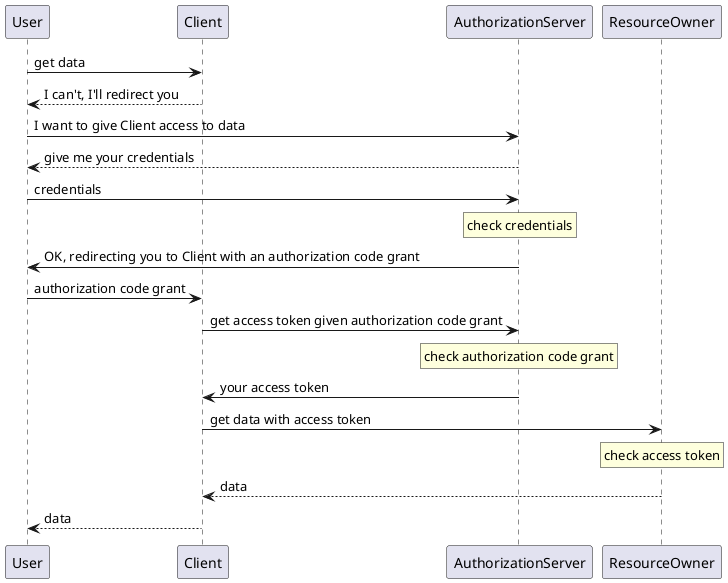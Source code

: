 @startuml
User -> Client:  get data
Client --> User: I can't, I'll redirect you
User -> AuthorizationServer: I want to give Client access to data
AuthorizationServer --> User: give me your credentials
User -> AuthorizationServer: credentials
rnote over AuthorizationServer
  check credentials
endrnote
AuthorizationServer -> User: OK, redirecting you to Client with an authorization code grant
User -> Client: authorization code grant
Client -> AuthorizationServer: get access token given authorization code grant
rnote over AuthorizationServer
  check authorization code grant
endrnote
AuthorizationServer -> Client: your access token
Client -> ResourceOwner: get data with access token
rnote over ResourceOwner
  check access token
endrnote
ResourceOwner --> Client: data
Client --> User: data
@enduml